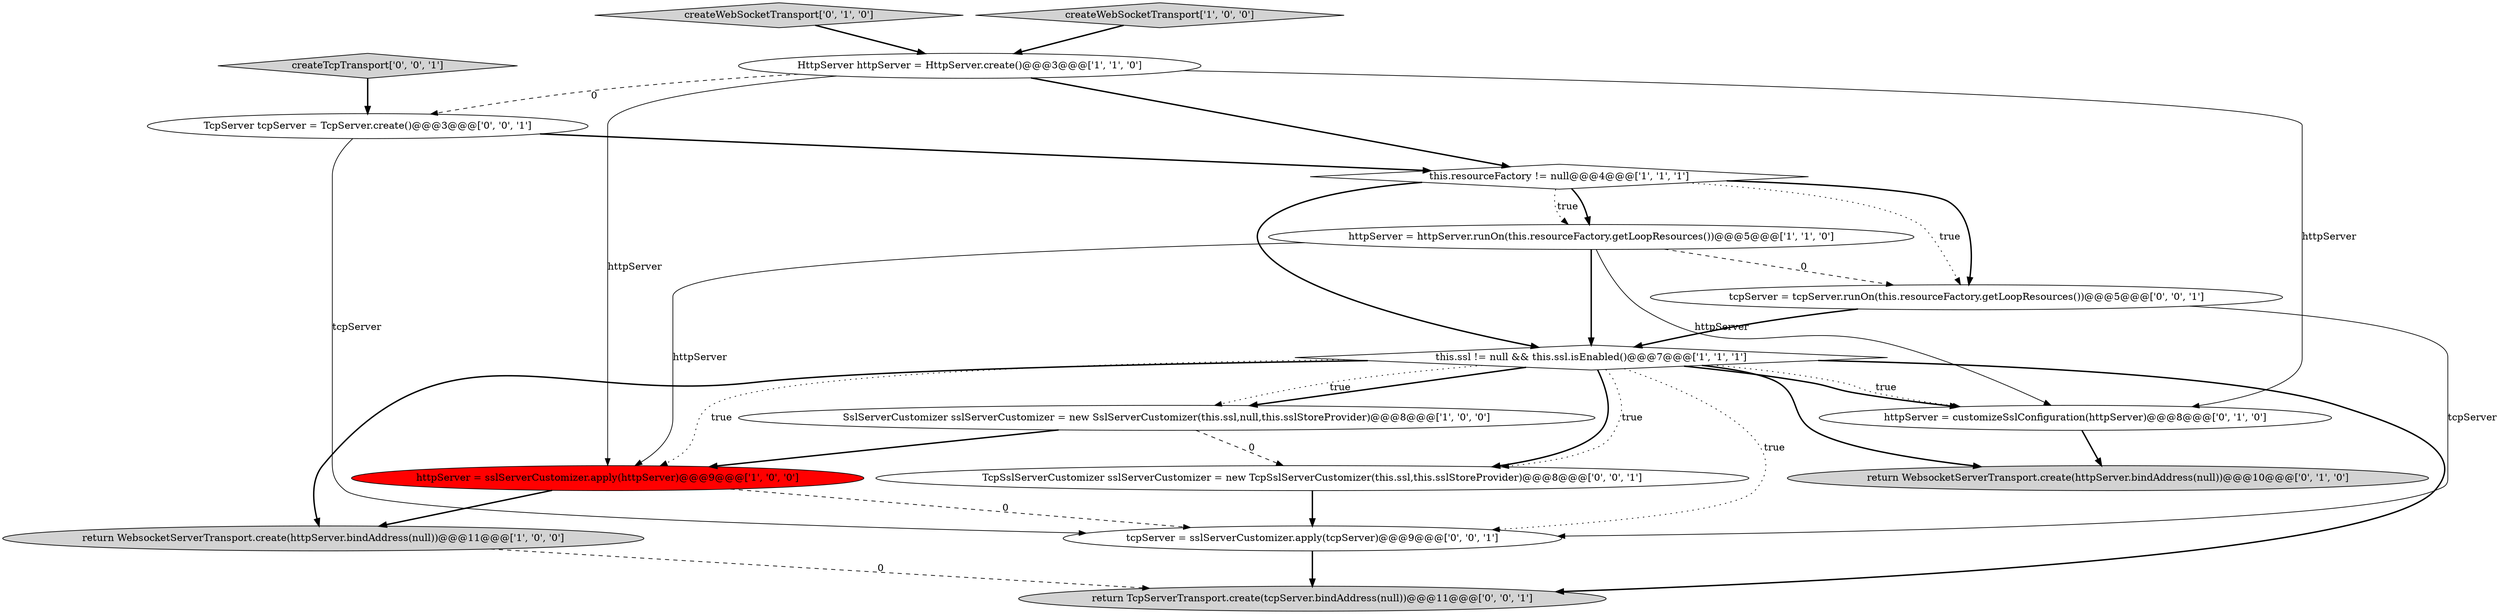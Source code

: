 digraph {
9 [style = filled, label = "httpServer = customizeSslConfiguration(httpServer)@@@8@@@['0', '1', '0']", fillcolor = white, shape = ellipse image = "AAA0AAABBB2BBB"];
6 [style = filled, label = "this.resourceFactory != null@@@4@@@['1', '1', '1']", fillcolor = white, shape = diamond image = "AAA0AAABBB1BBB"];
12 [style = filled, label = "return TcpServerTransport.create(tcpServer.bindAddress(null))@@@11@@@['0', '0', '1']", fillcolor = lightgray, shape = ellipse image = "AAA0AAABBB3BBB"];
14 [style = filled, label = "tcpServer = tcpServer.runOn(this.resourceFactory.getLoopResources())@@@5@@@['0', '0', '1']", fillcolor = white, shape = ellipse image = "AAA0AAABBB3BBB"];
8 [style = filled, label = "return WebsocketServerTransport.create(httpServer.bindAddress(null))@@@10@@@['0', '1', '0']", fillcolor = lightgray, shape = ellipse image = "AAA0AAABBB2BBB"];
10 [style = filled, label = "createWebSocketTransport['0', '1', '0']", fillcolor = lightgray, shape = diamond image = "AAA0AAABBB2BBB"];
3 [style = filled, label = "httpServer = httpServer.runOn(this.resourceFactory.getLoopResources())@@@5@@@['1', '1', '0']", fillcolor = white, shape = ellipse image = "AAA0AAABBB1BBB"];
5 [style = filled, label = "createWebSocketTransport['1', '0', '0']", fillcolor = lightgray, shape = diamond image = "AAA0AAABBB1BBB"];
16 [style = filled, label = "tcpServer = sslServerCustomizer.apply(tcpServer)@@@9@@@['0', '0', '1']", fillcolor = white, shape = ellipse image = "AAA0AAABBB3BBB"];
15 [style = filled, label = "createTcpTransport['0', '0', '1']", fillcolor = lightgray, shape = diamond image = "AAA0AAABBB3BBB"];
11 [style = filled, label = "TcpServer tcpServer = TcpServer.create()@@@3@@@['0', '0', '1']", fillcolor = white, shape = ellipse image = "AAA0AAABBB3BBB"];
13 [style = filled, label = "TcpSslServerCustomizer sslServerCustomizer = new TcpSslServerCustomizer(this.ssl,this.sslStoreProvider)@@@8@@@['0', '0', '1']", fillcolor = white, shape = ellipse image = "AAA0AAABBB3BBB"];
7 [style = filled, label = "httpServer = sslServerCustomizer.apply(httpServer)@@@9@@@['1', '0', '0']", fillcolor = red, shape = ellipse image = "AAA1AAABBB1BBB"];
1 [style = filled, label = "HttpServer httpServer = HttpServer.create()@@@3@@@['1', '1', '0']", fillcolor = white, shape = ellipse image = "AAA0AAABBB1BBB"];
2 [style = filled, label = "this.ssl != null && this.ssl.isEnabled()@@@7@@@['1', '1', '1']", fillcolor = white, shape = diamond image = "AAA0AAABBB1BBB"];
4 [style = filled, label = "SslServerCustomizer sslServerCustomizer = new SslServerCustomizer(this.ssl,null,this.sslStoreProvider)@@@8@@@['1', '0', '0']", fillcolor = white, shape = ellipse image = "AAA0AAABBB1BBB"];
0 [style = filled, label = "return WebsocketServerTransport.create(httpServer.bindAddress(null))@@@11@@@['1', '0', '0']", fillcolor = lightgray, shape = ellipse image = "AAA0AAABBB1BBB"];
6->3 [style = bold, label=""];
11->16 [style = solid, label="tcpServer"];
7->16 [style = dashed, label="0"];
11->6 [style = bold, label=""];
7->0 [style = bold, label=""];
2->9 [style = bold, label=""];
0->12 [style = dashed, label="0"];
1->7 [style = solid, label="httpServer"];
3->7 [style = solid, label="httpServer"];
14->16 [style = solid, label="tcpServer"];
9->8 [style = bold, label=""];
2->4 [style = bold, label=""];
2->16 [style = dotted, label="true"];
13->16 [style = bold, label=""];
4->7 [style = bold, label=""];
2->12 [style = bold, label=""];
2->13 [style = bold, label=""];
6->2 [style = bold, label=""];
6->14 [style = bold, label=""];
5->1 [style = bold, label=""];
6->14 [style = dotted, label="true"];
2->0 [style = bold, label=""];
1->6 [style = bold, label=""];
2->9 [style = dotted, label="true"];
15->11 [style = bold, label=""];
3->2 [style = bold, label=""];
1->11 [style = dashed, label="0"];
2->7 [style = dotted, label="true"];
2->4 [style = dotted, label="true"];
14->2 [style = bold, label=""];
3->9 [style = solid, label="httpServer"];
3->14 [style = dashed, label="0"];
6->3 [style = dotted, label="true"];
4->13 [style = dashed, label="0"];
10->1 [style = bold, label=""];
16->12 [style = bold, label=""];
1->9 [style = solid, label="httpServer"];
2->13 [style = dotted, label="true"];
2->8 [style = bold, label=""];
}
